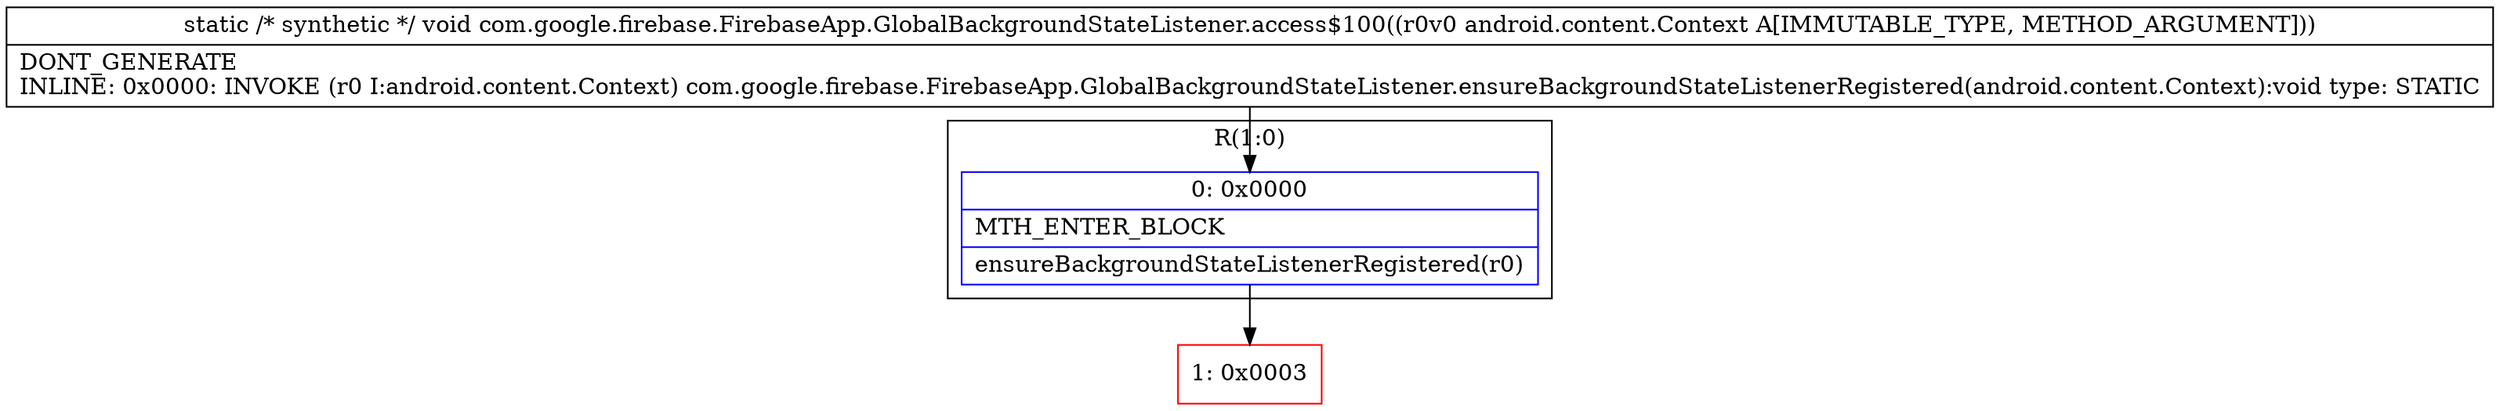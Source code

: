 digraph "CFG forcom.google.firebase.FirebaseApp.GlobalBackgroundStateListener.access$100(Landroid\/content\/Context;)V" {
subgraph cluster_Region_113109270 {
label = "R(1:0)";
node [shape=record,color=blue];
Node_0 [shape=record,label="{0\:\ 0x0000|MTH_ENTER_BLOCK\l|ensureBackgroundStateListenerRegistered(r0)\l}"];
}
Node_1 [shape=record,color=red,label="{1\:\ 0x0003}"];
MethodNode[shape=record,label="{static \/* synthetic *\/ void com.google.firebase.FirebaseApp.GlobalBackgroundStateListener.access$100((r0v0 android.content.Context A[IMMUTABLE_TYPE, METHOD_ARGUMENT]))  | DONT_GENERATE\lINLINE: 0x0000: INVOKE  (r0 I:android.content.Context) com.google.firebase.FirebaseApp.GlobalBackgroundStateListener.ensureBackgroundStateListenerRegistered(android.content.Context):void type: STATIC\l}"];
MethodNode -> Node_0;
Node_0 -> Node_1;
}

